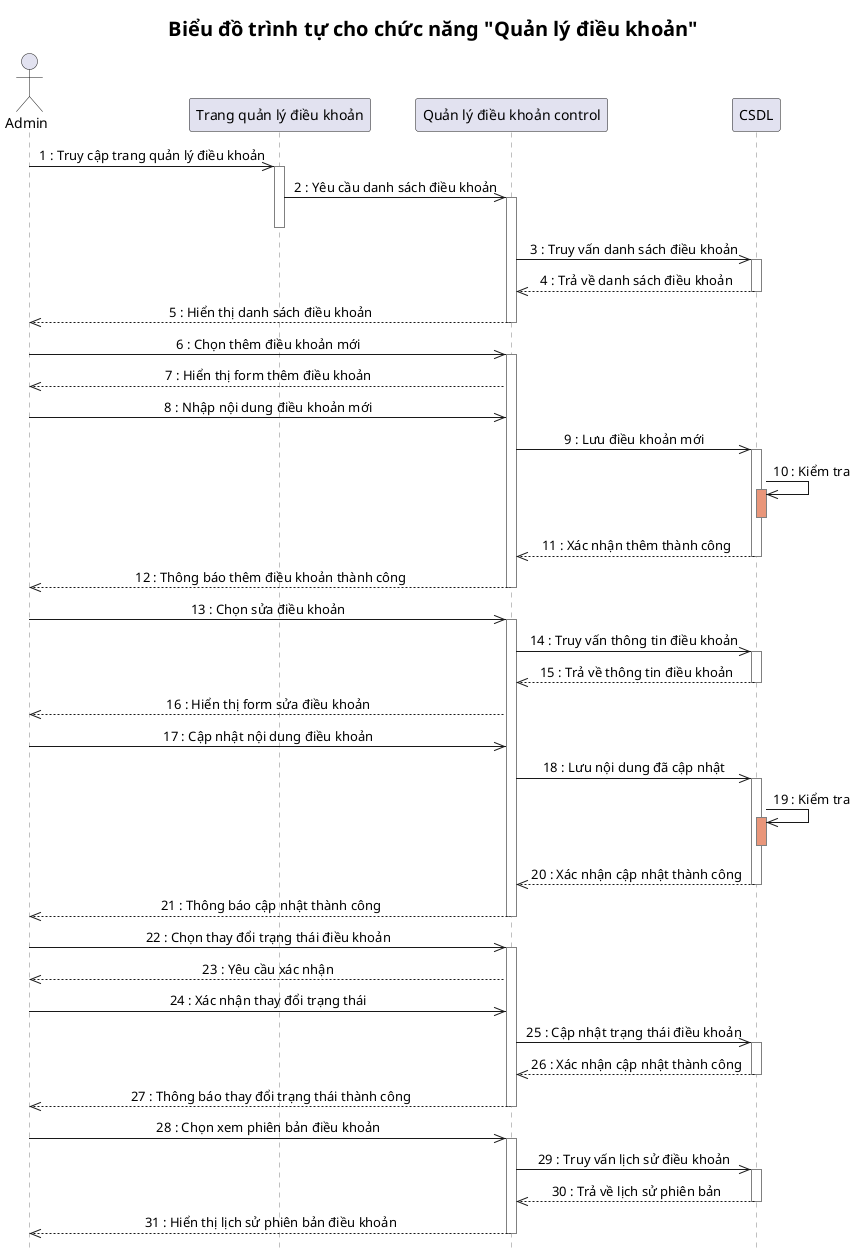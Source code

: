 @startuml
hide footbox
skinparam sequenceMessageAlign center
skinparam SequenceLifeLineBorderColor grey
skinparam SequenceLifeLineBorderThickness 1

!define ACTOR_STYLE stereotype actor
!define BOUNDARY_STYLE stereotype boundary
!define CONTROL_STYLE stereotype control
!define DATABASE_STYLE stereotype database

skinparam backgroundColor white
skinparam title {
  FontSize 20
  FontStyle bold
}

title Biểu đồ trình tự cho chức năng "Quản lý điều khoản"


actor "Admin" as AD 
participant "Trang quản lý điều khoản" as TQL 
participant "Quản lý điều khoản control" as QLC 
participant "CSDL" as CSDL 

AD ->> TQL: 1 : Truy cập trang quản lý điều khoản
activate TQL

TQL ->> QLC: 2 : Yêu cầu danh sách điều khoản
activate QLC
deactivate TQL

QLC ->> CSDL: 3 : Truy vấn danh sách điều khoản
activate CSDL

CSDL -->> QLC: 4 : Trả về danh sách điều khoản
deactivate CSDL

QLC -->> AD: 5 : Hiển thị danh sách điều khoản
deactivate QLC

AD ->> QLC: 6 : Chọn thêm điều khoản mới
activate QLC

QLC -->> AD: 7 : Hiển thị form thêm điều khoản

AD ->> QLC: 8 : Nhập nội dung điều khoản mới

QLC ->> CSDL: 9 : Lưu điều khoản mới
activate CSDL

CSDL ->> CSDL: 10 : Kiểm tra
activate CSDL #DarkSalmon
deactivate CSDL

CSDL -->> QLC: 11 : Xác nhận thêm thành công
deactivate CSDL

QLC -->> AD: 12 : Thông báo thêm điều khoản thành công
deactivate QLC

AD ->> QLC: 13 : Chọn sửa điều khoản
activate QLC

QLC ->> CSDL: 14 : Truy vấn thông tin điều khoản
activate CSDL

CSDL -->> QLC: 15 : Trả về thông tin điều khoản
deactivate CSDL

QLC -->> AD: 16 : Hiển thị form sửa điều khoản

AD ->> QLC: 17 : Cập nhật nội dung điều khoản

QLC ->> CSDL: 18 : Lưu nội dung đã cập nhật
activate CSDL

CSDL ->> CSDL: 19 : Kiểm tra
activate CSDL #DarkSalmon
deactivate CSDL

CSDL -->> QLC: 20 : Xác nhận cập nhật thành công
deactivate CSDL

QLC -->> AD: 21 : Thông báo cập nhật thành công
deactivate QLC

AD ->> QLC: 22 : Chọn thay đổi trạng thái điều khoản
activate QLC

QLC -->> AD: 23 : Yêu cầu xác nhận

AD ->> QLC: 24 : Xác nhận thay đổi trạng thái

QLC ->> CSDL: 25 : Cập nhật trạng thái điều khoản
activate CSDL

CSDL -->> QLC: 26 : Xác nhận cập nhật thành công
deactivate CSDL

QLC -->> AD: 27 : Thông báo thay đổi trạng thái thành công
deactivate QLC

AD ->> QLC: 28 : Chọn xem phiên bản điều khoản
activate QLC

QLC ->> CSDL: 29 : Truy vấn lịch sử điều khoản
activate CSDL

CSDL -->> QLC: 30 : Trả về lịch sử phiên bản
deactivate CSDL

QLC -->> AD: 31 : Hiển thị lịch sử phiên bản điều khoản
deactivate QLC

@enduml